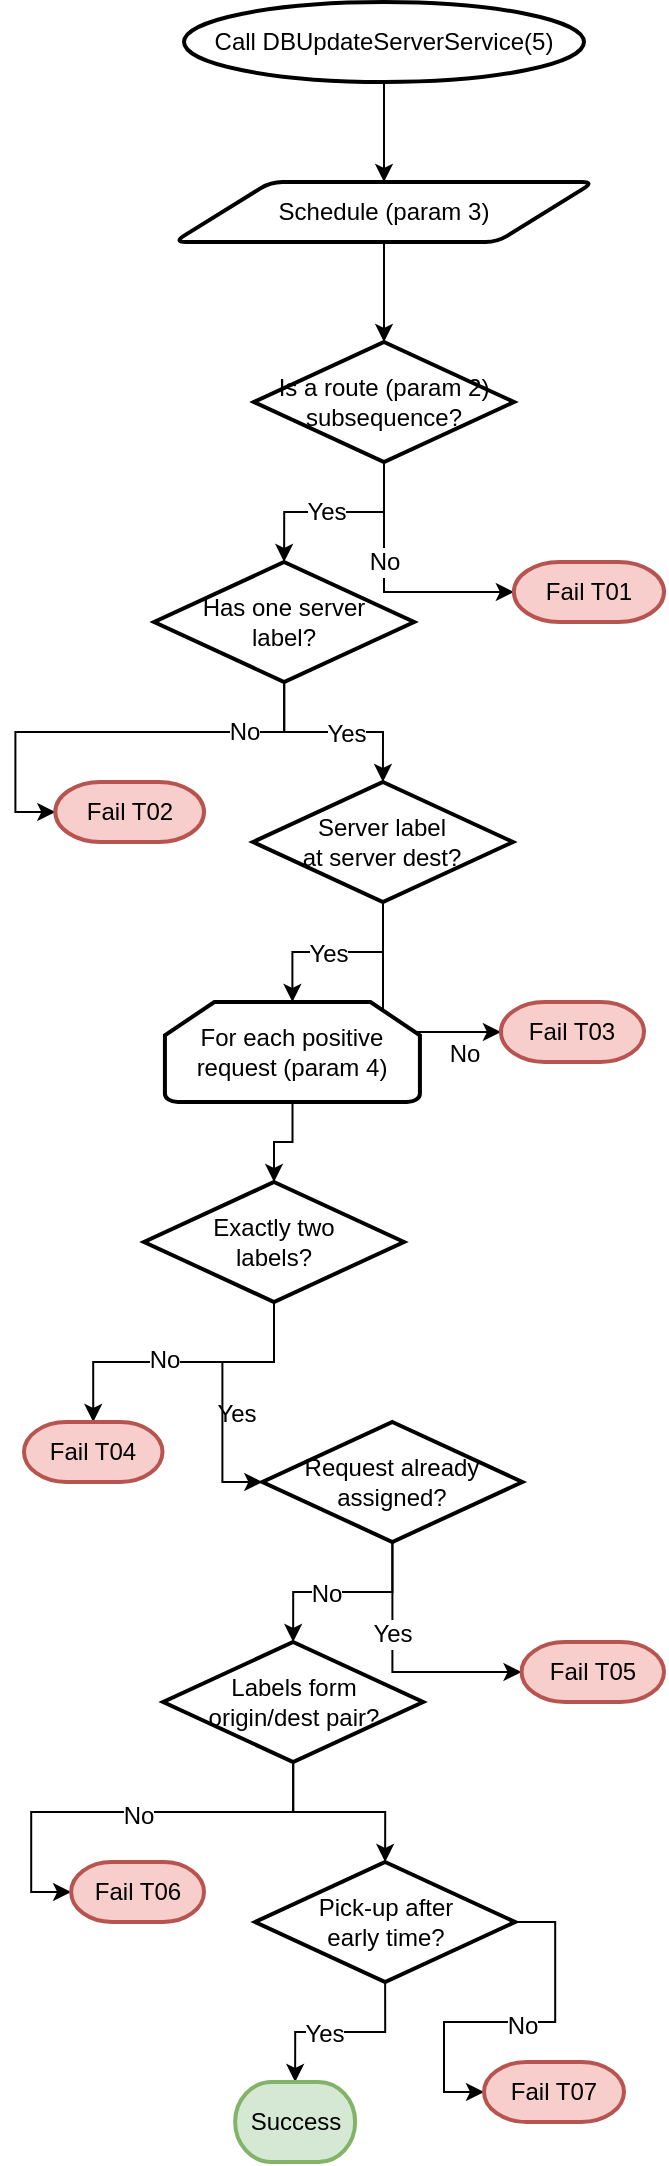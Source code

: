 <mxfile version="12.4.3" type="device" pages="1"><diagram id="BacfUTVmqHWEnXAc9kNu" name="Page-1"><mxGraphModel dx="1199" dy="606" grid="1" gridSize="10" guides="1" tooltips="1" connect="1" arrows="1" fold="1" page="1" pageScale="1" pageWidth="850" pageHeight="1100" background="none" math="0" shadow="0"><root><mxCell id="0"/><mxCell id="1" parent="0"/><mxCell id="iLWhHfR6j84Vk6ffgFAP-79" style="edgeStyle=orthogonalEdgeStyle;rounded=0;orthogonalLoop=1;jettySize=auto;html=1;entryX=0.5;entryY=0;entryDx=0;entryDy=0;entryPerimeter=0;" parent="1" source="iLWhHfR6j84Vk6ffgFAP-1" target="iLWhHfR6j84Vk6ffgFAP-5" edge="1"><mxGeometry relative="1" as="geometry"/></mxCell><mxCell id="iLWhHfR6j84Vk6ffgFAP-1" value="Schedule (param 3)" style="shape=parallelogram;html=1;strokeWidth=2;perimeter=parallelogramPerimeter;whiteSpace=wrap;rounded=1;arcSize=12;size=0.23;" parent="1" vertex="1"><mxGeometry x="345" y="140" width="210" height="30" as="geometry"/></mxCell><mxCell id="iLWhHfR6j84Vk6ffgFAP-78" style="edgeStyle=orthogonalEdgeStyle;rounded=0;orthogonalLoop=1;jettySize=auto;html=1;exitX=0.5;exitY=1;exitDx=0;exitDy=0;exitPerimeter=0;entryX=0.5;entryY=0;entryDx=0;entryDy=0;" parent="1" source="iLWhHfR6j84Vk6ffgFAP-2" target="iLWhHfR6j84Vk6ffgFAP-1" edge="1"><mxGeometry relative="1" as="geometry"/></mxCell><mxCell id="iLWhHfR6j84Vk6ffgFAP-2" value="Call DBUpdateServerService(5)" style="strokeWidth=2;html=1;shape=mxgraph.flowchart.start_2;whiteSpace=wrap;" parent="1" vertex="1"><mxGeometry x="350" y="50" width="200" height="40" as="geometry"/></mxCell><mxCell id="iLWhHfR6j84Vk6ffgFAP-82" style="edgeStyle=orthogonalEdgeStyle;rounded=0;orthogonalLoop=1;jettySize=auto;html=1;entryX=0.5;entryY=0;entryDx=0;entryDy=0;entryPerimeter=0;" parent="1" source="iLWhHfR6j84Vk6ffgFAP-5" target="iLWhHfR6j84Vk6ffgFAP-9" edge="1"><mxGeometry relative="1" as="geometry"/></mxCell><mxCell id="iLWhHfR6j84Vk6ffgFAP-110" value="Yes" style="text;html=1;align=center;verticalAlign=middle;resizable=0;points=[];;labelBackgroundColor=#ffffff;" parent="iLWhHfR6j84Vk6ffgFAP-82" vertex="1" connectable="0"><mxGeometry x="0.096" relative="1" as="geometry"><mxPoint as="offset"/></mxGeometry></mxCell><mxCell id="iLWhHfR6j84Vk6ffgFAP-104" style="edgeStyle=orthogonalEdgeStyle;rounded=0;orthogonalLoop=1;jettySize=auto;html=1;entryX=0;entryY=0.5;entryDx=0;entryDy=0;entryPerimeter=0;" parent="1" source="iLWhHfR6j84Vk6ffgFAP-5" target="iLWhHfR6j84Vk6ffgFAP-6" edge="1"><mxGeometry relative="1" as="geometry"/></mxCell><mxCell id="iLWhHfR6j84Vk6ffgFAP-107" value="No" style="text;html=1;align=center;verticalAlign=middle;resizable=0;points=[];;labelBackgroundColor=#ffffff;" parent="iLWhHfR6j84Vk6ffgFAP-104" vertex="1" connectable="0"><mxGeometry x="0.003" y="14" relative="1" as="geometry"><mxPoint x="-0.2" y="-1.2" as="offset"/></mxGeometry></mxCell><mxCell id="iLWhHfR6j84Vk6ffgFAP-5" value="&lt;div&gt;Is a route (param 2) subsequence?&lt;br&gt;&lt;/div&gt;" style="strokeWidth=2;html=1;shape=mxgraph.flowchart.decision;whiteSpace=wrap;" parent="1" vertex="1"><mxGeometry x="385" y="220" width="130" height="60" as="geometry"/></mxCell><mxCell id="iLWhHfR6j84Vk6ffgFAP-6" value="Fail T01" style="strokeWidth=2;html=1;shape=mxgraph.flowchart.terminator;whiteSpace=wrap;fillColor=#f8cecc;strokeColor=#b85450;" parent="1" vertex="1"><mxGeometry x="514.94" y="330" width="75.06" height="30" as="geometry"/></mxCell><mxCell id="iLWhHfR6j84Vk6ffgFAP-83" style="edgeStyle=orthogonalEdgeStyle;rounded=0;orthogonalLoop=1;jettySize=auto;html=1;entryX=0.5;entryY=0;entryDx=0;entryDy=0;entryPerimeter=0;" parent="1" source="iLWhHfR6j84Vk6ffgFAP-9" target="iLWhHfR6j84Vk6ffgFAP-13" edge="1"><mxGeometry relative="1" as="geometry"/></mxCell><mxCell id="iLWhHfR6j84Vk6ffgFAP-111" value="Yes" style="text;html=1;align=center;verticalAlign=middle;resizable=0;points=[];;labelBackgroundColor=#ffffff;" parent="iLWhHfR6j84Vk6ffgFAP-83" vertex="1" connectable="0"><mxGeometry x="0.121" y="-1" relative="1" as="geometry"><mxPoint as="offset"/></mxGeometry></mxCell><mxCell id="iLWhHfR6j84Vk6ffgFAP-105" style="edgeStyle=orthogonalEdgeStyle;rounded=0;orthogonalLoop=1;jettySize=auto;html=1;entryX=0;entryY=0.5;entryDx=0;entryDy=0;entryPerimeter=0;" parent="1" source="iLWhHfR6j84Vk6ffgFAP-9" target="iLWhHfR6j84Vk6ffgFAP-12" edge="1"><mxGeometry relative="1" as="geometry"/></mxCell><mxCell id="iLWhHfR6j84Vk6ffgFAP-108" value="No" style="text;html=1;align=center;verticalAlign=middle;resizable=0;points=[];;labelBackgroundColor=#ffffff;" parent="iLWhHfR6j84Vk6ffgFAP-105" vertex="1" connectable="0"><mxGeometry x="0.129" relative="1" as="geometry"><mxPoint x="78.6" as="offset"/></mxGeometry></mxCell><mxCell id="iLWhHfR6j84Vk6ffgFAP-9" value="&lt;div&gt;Has one server &lt;br&gt;&lt;/div&gt;&lt;div&gt;label?&lt;br&gt;&lt;/div&gt;" style="strokeWidth=2;html=1;shape=mxgraph.flowchart.decision;whiteSpace=wrap;" parent="1" vertex="1"><mxGeometry x="335.06" y="330" width="130" height="60" as="geometry"/></mxCell><mxCell id="iLWhHfR6j84Vk6ffgFAP-12" value="Fail T02" style="strokeWidth=2;html=1;shape=mxgraph.flowchart.terminator;whiteSpace=wrap;fillColor=#f8cecc;strokeColor=#b85450;" parent="1" vertex="1"><mxGeometry x="285.66" y="440" width="74.34" height="30" as="geometry"/></mxCell><mxCell id="iLWhHfR6j84Vk6ffgFAP-84" style="edgeStyle=orthogonalEdgeStyle;rounded=0;orthogonalLoop=1;jettySize=auto;html=1;entryX=0.5;entryY=0;entryDx=0;entryDy=0;entryPerimeter=0;" parent="1" source="iLWhHfR6j84Vk6ffgFAP-13" target="iLWhHfR6j84Vk6ffgFAP-18" edge="1"><mxGeometry relative="1" as="geometry"/></mxCell><mxCell id="iLWhHfR6j84Vk6ffgFAP-113" value="Yes" style="text;html=1;align=center;verticalAlign=middle;resizable=0;points=[];;labelBackgroundColor=#ffffff;" parent="iLWhHfR6j84Vk6ffgFAP-84" vertex="1" connectable="0"><mxGeometry x="0.101" y="1" relative="1" as="geometry"><mxPoint as="offset"/></mxGeometry></mxCell><mxCell id="iLWhHfR6j84Vk6ffgFAP-106" style="edgeStyle=orthogonalEdgeStyle;rounded=0;orthogonalLoop=1;jettySize=auto;html=1;entryX=0;entryY=0.5;entryDx=0;entryDy=0;entryPerimeter=0;" parent="1" source="iLWhHfR6j84Vk6ffgFAP-13" target="iLWhHfR6j84Vk6ffgFAP-16" edge="1"><mxGeometry relative="1" as="geometry"/></mxCell><mxCell id="iLWhHfR6j84Vk6ffgFAP-112" value="No" style="text;html=1;align=center;verticalAlign=middle;resizable=0;points=[];;labelBackgroundColor=#ffffff;" parent="iLWhHfR6j84Vk6ffgFAP-106" vertex="1" connectable="0"><mxGeometry x="-0.117" y="20" relative="1" as="geometry"><mxPoint x="20" y="21" as="offset"/></mxGeometry></mxCell><mxCell id="iLWhHfR6j84Vk6ffgFAP-13" value="&lt;div&gt;Server label&lt;/div&gt;&lt;div&gt;at server dest?&lt;br&gt;&lt;/div&gt;" style="strokeWidth=2;html=1;shape=mxgraph.flowchart.decision;whiteSpace=wrap;" parent="1" vertex="1"><mxGeometry x="384.46" y="440" width="130" height="60" as="geometry"/></mxCell><mxCell id="iLWhHfR6j84Vk6ffgFAP-16" value="Fail T03" style="strokeWidth=2;html=1;shape=mxgraph.flowchart.terminator;whiteSpace=wrap;fillColor=#f8cecc;strokeColor=#b85450;" parent="1" vertex="1"><mxGeometry x="508.46" y="550" width="71.54" height="30" as="geometry"/></mxCell><mxCell id="iLWhHfR6j84Vk6ffgFAP-86" style="edgeStyle=orthogonalEdgeStyle;rounded=0;orthogonalLoop=1;jettySize=auto;html=1;entryX=0.5;entryY=0;entryDx=0;entryDy=0;entryPerimeter=0;" parent="1" source="iLWhHfR6j84Vk6ffgFAP-18" target="iLWhHfR6j84Vk6ffgFAP-28" edge="1"><mxGeometry relative="1" as="geometry"><mxPoint x="403.833" y="649.667" as="targetPoint"/></mxGeometry></mxCell><mxCell id="iLWhHfR6j84Vk6ffgFAP-18" value="For each positive request (param 4)" style="strokeWidth=2;html=1;shape=mxgraph.flowchart.loop_limit;whiteSpace=wrap;" parent="1" vertex="1"><mxGeometry x="340.46" y="550" width="127.5" height="50" as="geometry"/></mxCell><mxCell id="iLWhHfR6j84Vk6ffgFAP-88" style="edgeStyle=orthogonalEdgeStyle;rounded=0;orthogonalLoop=1;jettySize=auto;html=1;entryX=0.5;entryY=0;entryDx=0;entryDy=0;entryPerimeter=0;" parent="1" source="iLWhHfR6j84Vk6ffgFAP-28" target="iLWhHfR6j84Vk6ffgFAP-134" edge="1"><mxGeometry relative="1" as="geometry"><mxPoint x="214.667" y="869.667" as="targetPoint"/></mxGeometry></mxCell><mxCell id="iLWhHfR6j84Vk6ffgFAP-117" value="Yes" style="text;html=1;align=center;verticalAlign=middle;resizable=0;points=[];;labelBackgroundColor=#ffffff;" parent="iLWhHfR6j84Vk6ffgFAP-88" vertex="1" connectable="0"><mxGeometry x="-0.6" relative="1" as="geometry"><mxPoint x="-19.1" y="25.33" as="offset"/></mxGeometry></mxCell><mxCell id="iLWhHfR6j84Vk6ffgFAP-89" style="edgeStyle=orthogonalEdgeStyle;rounded=0;orthogonalLoop=1;jettySize=auto;html=1;exitX=0.5;exitY=1;exitDx=0;exitDy=0;exitPerimeter=0;entryX=0;entryY=0.5;entryDx=0;entryDy=0;entryPerimeter=0;" parent="1" source="iLWhHfR6j84Vk6ffgFAP-28" target="iLWhHfR6j84Vk6ffgFAP-29" edge="1"><mxGeometry relative="1" as="geometry"/></mxCell><mxCell id="iLWhHfR6j84Vk6ffgFAP-116" value="No" style="text;html=1;align=center;verticalAlign=middle;resizable=0;points=[];;labelBackgroundColor=#ffffff;" parent="iLWhHfR6j84Vk6ffgFAP-89" vertex="1" connectable="0"><mxGeometry x="-0.452" y="-1" relative="1" as="geometry"><mxPoint x="-48.6" as="offset"/></mxGeometry></mxCell><mxCell id="iLWhHfR6j84Vk6ffgFAP-28" value="&lt;div&gt;Exactly two&lt;br&gt;&lt;/div&gt;&lt;div&gt;labels?&lt;br&gt;&lt;/div&gt;" style="strokeWidth=2;html=1;shape=mxgraph.flowchart.decision;whiteSpace=wrap;" parent="1" vertex="1"><mxGeometry x="330" y="640" width="130" height="60" as="geometry"/></mxCell><mxCell id="iLWhHfR6j84Vk6ffgFAP-90" style="edgeStyle=orthogonalEdgeStyle;rounded=0;orthogonalLoop=1;jettySize=auto;html=1;entryX=0.5;entryY=0;entryDx=0;entryDy=0;entryPerimeter=0;" parent="1" source="iLWhHfR6j84Vk6ffgFAP-29" target="iLWhHfR6j84Vk6ffgFAP-34" edge="1"><mxGeometry relative="1" as="geometry"/></mxCell><mxCell id="iLWhHfR6j84Vk6ffgFAP-119" value="No" style="text;html=1;align=center;verticalAlign=middle;resizable=0;points=[];;labelBackgroundColor=#ffffff;" parent="iLWhHfR6j84Vk6ffgFAP-90" vertex="1" connectable="0"><mxGeometry x="0.167" y="1" relative="1" as="geometry"><mxPoint as="offset"/></mxGeometry></mxCell><mxCell id="iLWhHfR6j84Vk6ffgFAP-100" style="edgeStyle=orthogonalEdgeStyle;rounded=0;orthogonalLoop=1;jettySize=auto;html=1;entryX=0;entryY=0.5;entryDx=0;entryDy=0;entryPerimeter=0;" parent="1" source="iLWhHfR6j84Vk6ffgFAP-29" target="iLWhHfR6j84Vk6ffgFAP-32" edge="1"><mxGeometry relative="1" as="geometry"/></mxCell><mxCell id="iLWhHfR6j84Vk6ffgFAP-118" value="Yes" style="text;html=1;align=center;verticalAlign=middle;resizable=0;points=[];;labelBackgroundColor=#ffffff;" parent="iLWhHfR6j84Vk6ffgFAP-100" vertex="1" connectable="0"><mxGeometry x="-0.291" relative="1" as="geometry"><mxPoint as="offset"/></mxGeometry></mxCell><mxCell id="iLWhHfR6j84Vk6ffgFAP-29" value="&lt;div&gt;Request already&lt;/div&gt;&lt;div&gt;assigned?&lt;br&gt;&lt;/div&gt;" style="strokeWidth=2;html=1;shape=mxgraph.flowchart.decision;whiteSpace=wrap;" parent="1" vertex="1"><mxGeometry x="389.17" y="760" width="130" height="60" as="geometry"/></mxCell><mxCell id="iLWhHfR6j84Vk6ffgFAP-32" value="Fail T05" style="strokeWidth=2;html=1;shape=mxgraph.flowchart.terminator;whiteSpace=wrap;fillColor=#f8cecc;strokeColor=#b85450;" parent="1" vertex="1"><mxGeometry x="518.77" y="870" width="71.23" height="30" as="geometry"/></mxCell><mxCell id="iLWhHfR6j84Vk6ffgFAP-98" style="edgeStyle=orthogonalEdgeStyle;rounded=0;orthogonalLoop=1;jettySize=auto;html=1;entryX=0.5;entryY=0;entryDx=0;entryDy=0;entryPerimeter=0;exitX=0.5;exitY=1;exitDx=0;exitDy=0;exitPerimeter=0;" parent="1" source="iLWhHfR6j84Vk6ffgFAP-135" target="iLWhHfR6j84Vk6ffgFAP-39" edge="1"><mxGeometry relative="1" as="geometry"/></mxCell><mxCell id="iLWhHfR6j84Vk6ffgFAP-120" value="Yes" style="text;html=1;align=center;verticalAlign=middle;resizable=0;points=[];;labelBackgroundColor=#ffffff;" parent="iLWhHfR6j84Vk6ffgFAP-98" vertex="1" connectable="0"><mxGeometry x="0.173" y="1" relative="1" as="geometry"><mxPoint as="offset"/></mxGeometry></mxCell><mxCell id="iLWhHfR6j84Vk6ffgFAP-102" style="edgeStyle=orthogonalEdgeStyle;rounded=0;orthogonalLoop=1;jettySize=auto;html=1;entryX=0;entryY=0.5;entryDx=0;entryDy=0;entryPerimeter=0;" parent="1" source="iLWhHfR6j84Vk6ffgFAP-34" target="iLWhHfR6j84Vk6ffgFAP-37" edge="1"><mxGeometry relative="1" as="geometry"/></mxCell><mxCell id="iLWhHfR6j84Vk6ffgFAP-121" value="No" style="text;html=1;align=center;verticalAlign=middle;resizable=0;points=[];;labelBackgroundColor=#ffffff;" parent="iLWhHfR6j84Vk6ffgFAP-102" vertex="1" connectable="0"><mxGeometry x="-0.044" y="2" relative="1" as="geometry"><mxPoint as="offset"/></mxGeometry></mxCell><mxCell id="iLWhHfR6j84Vk6ffgFAP-136" style="edgeStyle=orthogonalEdgeStyle;rounded=0;orthogonalLoop=1;jettySize=auto;html=1;entryX=0.5;entryY=0;entryDx=0;entryDy=0;entryPerimeter=0;" parent="1" source="iLWhHfR6j84Vk6ffgFAP-34" target="iLWhHfR6j84Vk6ffgFAP-135" edge="1"><mxGeometry relative="1" as="geometry"/></mxCell><mxCell id="iLWhHfR6j84Vk6ffgFAP-34" value="&lt;div&gt;Labels form&lt;/div&gt;&lt;div&gt;origin/dest pair?&lt;br&gt;&lt;/div&gt;" style="strokeWidth=2;html=1;shape=mxgraph.flowchart.decision;whiteSpace=wrap;" parent="1" vertex="1"><mxGeometry x="339.57" y="870" width="130" height="60" as="geometry"/></mxCell><mxCell id="iLWhHfR6j84Vk6ffgFAP-37" value="Fail T06" style="strokeWidth=2;html=1;shape=mxgraph.flowchart.terminator;whiteSpace=wrap;fillColor=#f8cecc;strokeColor=#b85450;" parent="1" vertex="1"><mxGeometry x="293.57" y="980" width="66.43" height="30" as="geometry"/></mxCell><mxCell id="iLWhHfR6j84Vk6ffgFAP-39" value="Success" style="strokeWidth=2;html=1;shape=mxgraph.flowchart.terminator;whiteSpace=wrap;fillColor=#d5e8d4;strokeColor=#82b366;" parent="1" vertex="1"><mxGeometry x="375.57" y="1090" width="60" height="40" as="geometry"/></mxCell><mxCell id="iLWhHfR6j84Vk6ffgFAP-134" value="Fail T04" style="strokeWidth=2;html=1;shape=mxgraph.flowchart.terminator;whiteSpace=wrap;fillColor=#f8cecc;strokeColor=#b85450;" parent="1" vertex="1"><mxGeometry x="270" y="760" width="69.25" height="30" as="geometry"/></mxCell><mxCell id="iLWhHfR6j84Vk6ffgFAP-135" value="&lt;div&gt;Pick-up after&lt;/div&gt;&lt;div&gt;early time?&lt;br&gt;&lt;/div&gt;" style="strokeWidth=2;html=1;shape=mxgraph.flowchart.decision;whiteSpace=wrap;" parent="1" vertex="1"><mxGeometry x="385.57" y="980" width="130" height="60" as="geometry"/></mxCell><mxCell id="iLWhHfR6j84Vk6ffgFAP-137" style="edgeStyle=orthogonalEdgeStyle;rounded=0;orthogonalLoop=1;jettySize=auto;html=1;entryX=0;entryY=0.5;entryDx=0;entryDy=0;entryPerimeter=0;exitX=1;exitY=0.5;exitDx=0;exitDy=0;exitPerimeter=0;" parent="1" source="iLWhHfR6j84Vk6ffgFAP-135" target="iLWhHfR6j84Vk6ffgFAP-139" edge="1"><mxGeometry relative="1" as="geometry"><mxPoint x="489.67" y="1009.667" as="sourcePoint"/></mxGeometry></mxCell><mxCell id="iLWhHfR6j84Vk6ffgFAP-138" value="No" style="text;html=1;align=center;verticalAlign=middle;resizable=0;points=[];;labelBackgroundColor=#ffffff;" parent="iLWhHfR6j84Vk6ffgFAP-137" vertex="1" connectable="0"><mxGeometry x="-0.044" y="2" relative="1" as="geometry"><mxPoint as="offset"/></mxGeometry></mxCell><mxCell id="iLWhHfR6j84Vk6ffgFAP-139" value="Fail T07" style="strokeWidth=2;html=1;shape=mxgraph.flowchart.terminator;whiteSpace=wrap;fillColor=#f8cecc;strokeColor=#b85450;" parent="1" vertex="1"><mxGeometry x="500" y="1080" width="70" height="30" as="geometry"/></mxCell></root></mxGraphModel></diagram></mxfile>